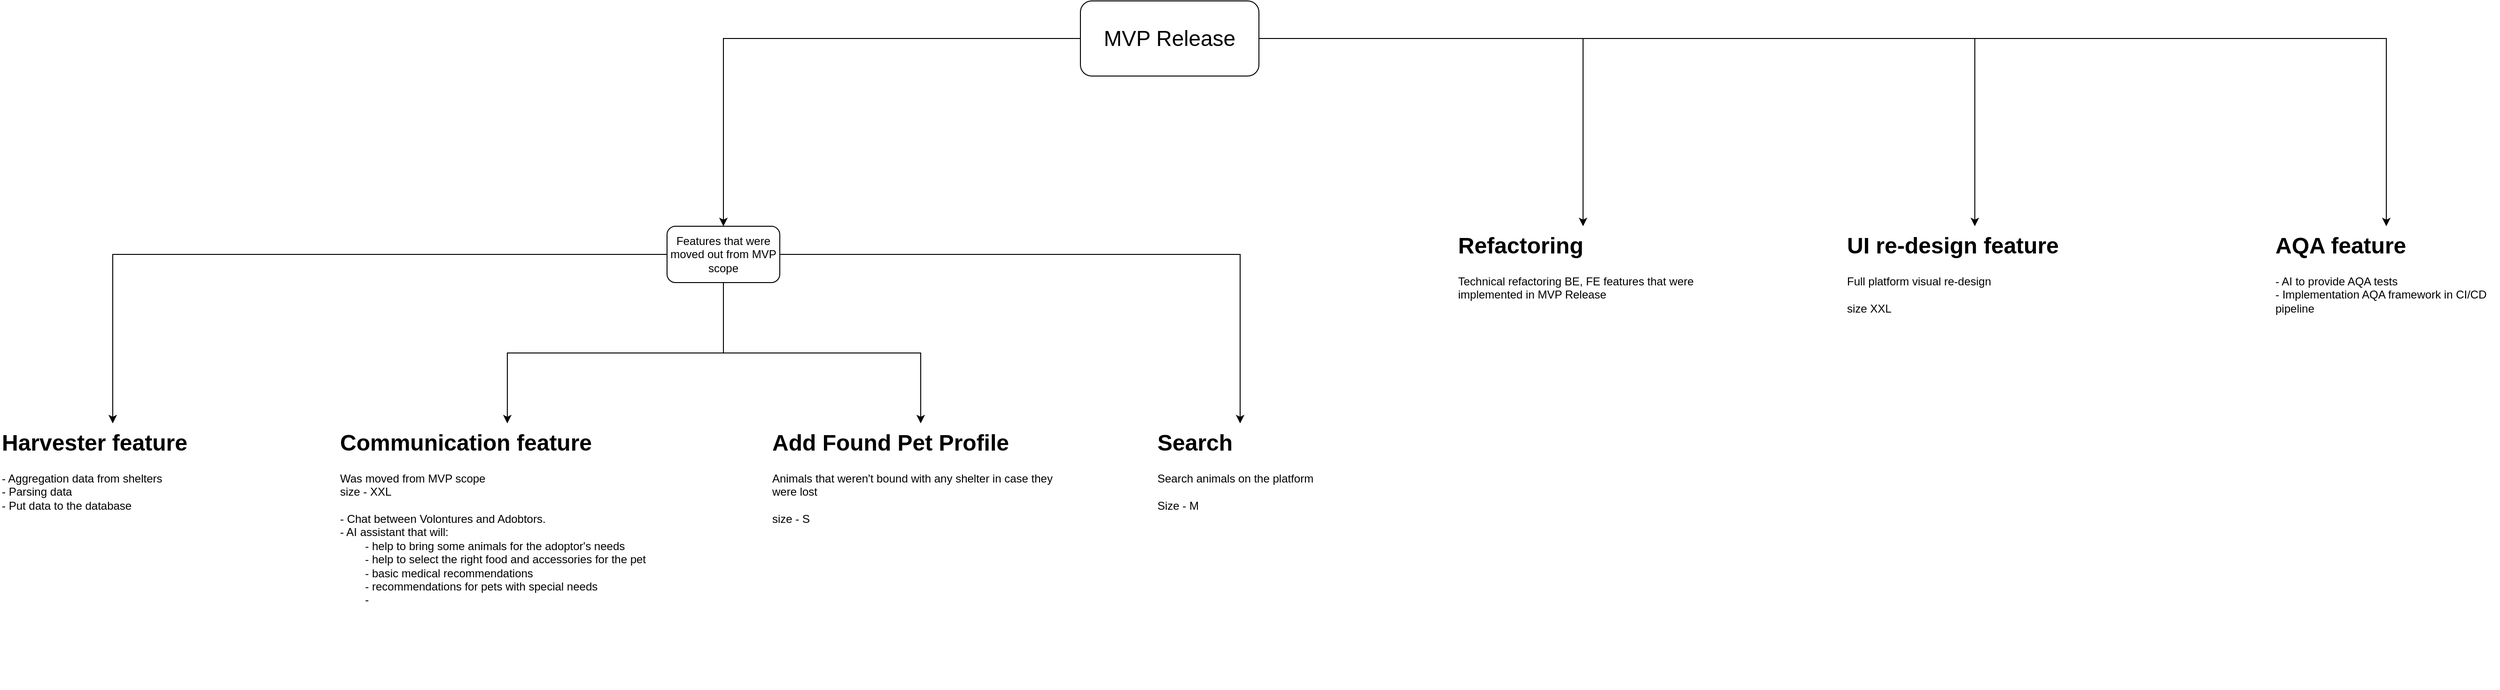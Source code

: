 <mxfile version="26.1.3">
  <diagram name="Сторінка-1" id="smZylFU8Ez6Xz393hW2x">
    <mxGraphModel dx="2411" dy="1696" grid="1" gridSize="10" guides="1" tooltips="1" connect="1" arrows="1" fold="1" page="1" pageScale="1" pageWidth="1169" pageHeight="827" math="0" shadow="0">
      <root>
        <mxCell id="0" />
        <mxCell id="1" parent="0" />
        <mxCell id="no2RGBAZu8elhLlSzY0b-4" style="edgeStyle=orthogonalEdgeStyle;rounded=0;orthogonalLoop=1;jettySize=auto;html=1;entryX=0.5;entryY=0;entryDx=0;entryDy=0;" parent="1" source="no2RGBAZu8elhLlSzY0b-1" target="no2RGBAZu8elhLlSzY0b-2" edge="1">
          <mxGeometry relative="1" as="geometry" />
        </mxCell>
        <mxCell id="no2RGBAZu8elhLlSzY0b-5" style="edgeStyle=orthogonalEdgeStyle;rounded=0;orthogonalLoop=1;jettySize=auto;html=1;entryX=0.5;entryY=0;entryDx=0;entryDy=0;" parent="1" source="no2RGBAZu8elhLlSzY0b-1" target="no2RGBAZu8elhLlSzY0b-3" edge="1">
          <mxGeometry relative="1" as="geometry" />
        </mxCell>
        <mxCell id="no2RGBAZu8elhLlSzY0b-7" style="edgeStyle=orthogonalEdgeStyle;rounded=0;orthogonalLoop=1;jettySize=auto;html=1;entryX=0.5;entryY=0;entryDx=0;entryDy=0;" parent="1" source="no2RGBAZu8elhLlSzY0b-1" target="no2RGBAZu8elhLlSzY0b-6" edge="1">
          <mxGeometry relative="1" as="geometry" />
        </mxCell>
        <mxCell id="no2RGBAZu8elhLlSzY0b-9" style="edgeStyle=orthogonalEdgeStyle;rounded=0;orthogonalLoop=1;jettySize=auto;html=1;" parent="1" source="no2RGBAZu8elhLlSzY0b-1" target="no2RGBAZu8elhLlSzY0b-8" edge="1">
          <mxGeometry relative="1" as="geometry" />
        </mxCell>
        <mxCell id="no2RGBAZu8elhLlSzY0b-1" value="Features that were moved out from MVP scope" style="rounded=1;whiteSpace=wrap;html=1;" parent="1" vertex="1">
          <mxGeometry x="410" y="-20" width="120" height="60" as="geometry" />
        </mxCell>
        <mxCell id="no2RGBAZu8elhLlSzY0b-2" value="&lt;h1 style=&quot;margin-top: 0px;&quot;&gt;&lt;span data-teams=&quot;true&quot;&gt;Harvester feature&lt;/span&gt;&lt;/h1&gt;&lt;p&gt;- Aggregation data from shelters&lt;br&gt;- Parsing data&lt;br&gt;- Put data to the database&lt;/p&gt;&lt;p&gt;&amp;nbsp;&lt;/p&gt;" style="text;html=1;whiteSpace=wrap;overflow=hidden;rounded=0;" parent="1" vertex="1">
          <mxGeometry x="-300" y="190" width="240" height="150" as="geometry" />
        </mxCell>
        <mxCell id="no2RGBAZu8elhLlSzY0b-3" value="&lt;h1 style=&quot;margin-top: 0px;&quot;&gt;Communication feature&lt;/h1&gt;&lt;p&gt;Was moved from MVP scope&lt;br&gt;size - XXL&lt;br&gt;&lt;br&gt;- Chat between Volontures and Adobtors.&amp;nbsp;&lt;br&gt;- AI assistant that will:&lt;br&gt;&lt;span style=&quot;white-space: pre;&quot;&gt;&#x9;&lt;/span&gt;- help to bring some animals for the adoptor&#39;s needs&lt;br&gt;&lt;span style=&quot;white-space: pre;&quot;&gt;&#x9;&lt;/span&gt;- help to select the right food and accessories for the pet&lt;br&gt;&lt;span style=&quot;white-space: pre;&quot;&gt;&#x9;&lt;/span&gt;- basic medical recommendations&lt;br&gt;&lt;span style=&quot;white-space: pre;&quot;&gt;&#x9;&lt;/span&gt;- recommendations for pets with special needs&lt;br&gt;&lt;span style=&quot;white-space: pre;&quot;&gt;&#x9;&lt;/span&gt;-&amp;nbsp;&lt;br&gt;&lt;/p&gt;" style="text;html=1;whiteSpace=wrap;overflow=hidden;rounded=0;" parent="1" vertex="1">
          <mxGeometry x="60" y="190" width="360" height="280" as="geometry" />
        </mxCell>
        <mxCell id="no2RGBAZu8elhLlSzY0b-6" value="&lt;h1 style=&quot;margin-top: 0px;&quot;&gt;&lt;span data-teams=&quot;true&quot;&gt;Search&lt;/span&gt;&lt;/h1&gt;&lt;p&gt;Search animals on the platform&lt;br&gt;&lt;br&gt;Size - M&amp;nbsp;&lt;/p&gt;" style="text;html=1;whiteSpace=wrap;overflow=hidden;rounded=0;" parent="1" vertex="1">
          <mxGeometry x="930" y="190" width="180" height="120" as="geometry" />
        </mxCell>
        <mxCell id="no2RGBAZu8elhLlSzY0b-8" value="&lt;h1 style=&quot;margin-top: 0px;&quot;&gt;&lt;span data-teams=&quot;true&quot;&gt;Add Found Pet Profile&lt;/span&gt;&lt;/h1&gt;&lt;p&gt;Animals that weren&#39;t bound with any shelter in case they were lost&lt;br&gt;&lt;br&gt;size - S&lt;/p&gt;" style="text;html=1;whiteSpace=wrap;overflow=hidden;rounded=0;" parent="1" vertex="1">
          <mxGeometry x="520" y="190" width="320" height="120" as="geometry" />
        </mxCell>
        <mxCell id="no2RGBAZu8elhLlSzY0b-11" style="edgeStyle=orthogonalEdgeStyle;rounded=0;orthogonalLoop=1;jettySize=auto;html=1;entryX=0.5;entryY=0;entryDx=0;entryDy=0;" parent="1" source="no2RGBAZu8elhLlSzY0b-10" target="no2RGBAZu8elhLlSzY0b-1" edge="1">
          <mxGeometry relative="1" as="geometry" />
        </mxCell>
        <mxCell id="no2RGBAZu8elhLlSzY0b-13" style="edgeStyle=orthogonalEdgeStyle;rounded=0;orthogonalLoop=1;jettySize=auto;html=1;entryX=0.5;entryY=0;entryDx=0;entryDy=0;" parent="1" source="no2RGBAZu8elhLlSzY0b-10" target="no2RGBAZu8elhLlSzY0b-17" edge="1">
          <mxGeometry relative="1" as="geometry">
            <mxPoint x="1360" y="-20" as="targetPoint" />
          </mxGeometry>
        </mxCell>
        <mxCell id="no2RGBAZu8elhLlSzY0b-15" style="edgeStyle=orthogonalEdgeStyle;rounded=0;orthogonalLoop=1;jettySize=auto;html=1;entryX=0.5;entryY=0;entryDx=0;entryDy=0;" parent="1" source="no2RGBAZu8elhLlSzY0b-10" target="no2RGBAZu8elhLlSzY0b-16" edge="1">
          <mxGeometry relative="1" as="geometry" />
        </mxCell>
        <mxCell id="no2RGBAZu8elhLlSzY0b-19" style="edgeStyle=orthogonalEdgeStyle;rounded=0;orthogonalLoop=1;jettySize=auto;html=1;entryX=0.5;entryY=0;entryDx=0;entryDy=0;" parent="1" source="no2RGBAZu8elhLlSzY0b-10" target="no2RGBAZu8elhLlSzY0b-18" edge="1">
          <mxGeometry relative="1" as="geometry" />
        </mxCell>
        <mxCell id="no2RGBAZu8elhLlSzY0b-10" value="MVP Release" style="rounded=1;whiteSpace=wrap;html=1;fontSize=23;" parent="1" vertex="1">
          <mxGeometry x="850" y="-260" width="190" height="80" as="geometry" />
        </mxCell>
        <mxCell id="no2RGBAZu8elhLlSzY0b-16" value="&lt;h1 style=&quot;margin-top: 0px;&quot;&gt;UI re-design feature&lt;/h1&gt;&lt;p&gt;Full platform visual re-design&lt;br&gt;&lt;br&gt;size XXL&lt;/p&gt;" style="text;html=1;whiteSpace=wrap;overflow=hidden;rounded=0;" parent="1" vertex="1">
          <mxGeometry x="1664" y="-20" width="276" height="120" as="geometry" />
        </mxCell>
        <mxCell id="no2RGBAZu8elhLlSzY0b-17" value="&lt;h1 style=&quot;margin-top: 0px;&quot;&gt;Refactoring&lt;/h1&gt;&lt;p&gt;Technical refactoring BE, FE features that were implemented in MVP Release&lt;/p&gt;" style="text;html=1;whiteSpace=wrap;overflow=hidden;rounded=0;" parent="1" vertex="1">
          <mxGeometry x="1250" y="-20" width="270" height="120" as="geometry" />
        </mxCell>
        <mxCell id="no2RGBAZu8elhLlSzY0b-18" value="&lt;h1 style=&quot;margin-top: 0px;&quot;&gt;AQA feature&lt;/h1&gt;&lt;p&gt;- AI to provide AQA tests&lt;br&gt;- Implementation AQA framework in CI/CD pipeline&lt;br&gt;&lt;br&gt;&lt;/p&gt;" style="text;html=1;whiteSpace=wrap;overflow=hidden;rounded=0;" parent="1" vertex="1">
          <mxGeometry x="2120" y="-20" width="240" height="120" as="geometry" />
        </mxCell>
      </root>
    </mxGraphModel>
  </diagram>
</mxfile>
